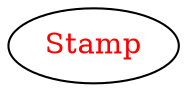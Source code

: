 digraph dependencyGraph {
 concentrate=true;
 ranksep="2.0";
 rankdir="LR"; 
 splines="ortho";
"Stamp" [fontcolor="red"];
}